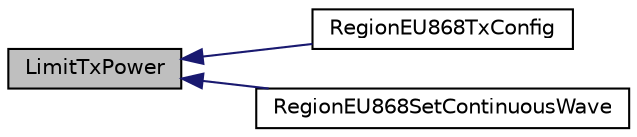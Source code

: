 digraph "LimitTxPower"
{
  edge [fontname="Helvetica",fontsize="10",labelfontname="Helvetica",labelfontsize="10"];
  node [fontname="Helvetica",fontsize="10",shape=record];
  rankdir="LR";
  Node14 [label="LimitTxPower",height=0.2,width=0.4,color="black", fillcolor="grey75", style="filled", fontcolor="black"];
  Node14 -> Node15 [dir="back",color="midnightblue",fontsize="10",style="solid",fontname="Helvetica"];
  Node15 [label="RegionEU868TxConfig",height=0.2,width=0.4,color="black", fillcolor="white", style="filled",URL="$group___r_e_g_i_o_n_e_u868.html#ga7cab7daedc2b01b688d4e2cfb0a30029",tooltip="TX configuration. "];
  Node14 -> Node16 [dir="back",color="midnightblue",fontsize="10",style="solid",fontname="Helvetica"];
  Node16 [label="RegionEU868SetContinuousWave",height=0.2,width=0.4,color="black", fillcolor="white", style="filled",URL="$group___r_e_g_i_o_n_e_u868.html#gaa7573d0677552b321af04417a58672eb",tooltip="Sets the radio into continuous wave mode. "];
}
